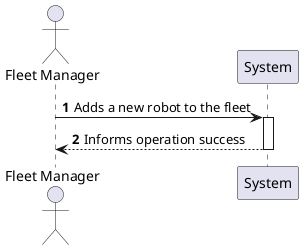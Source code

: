 @startuml
'https://plantuml.com/sequence-diagram

autonumber
actor "Fleet Manager" as CM

CM -> System: Adds a new robot to the fleet
activate System
CM <-- System: Informs operation success
deactivate System

@enduml
